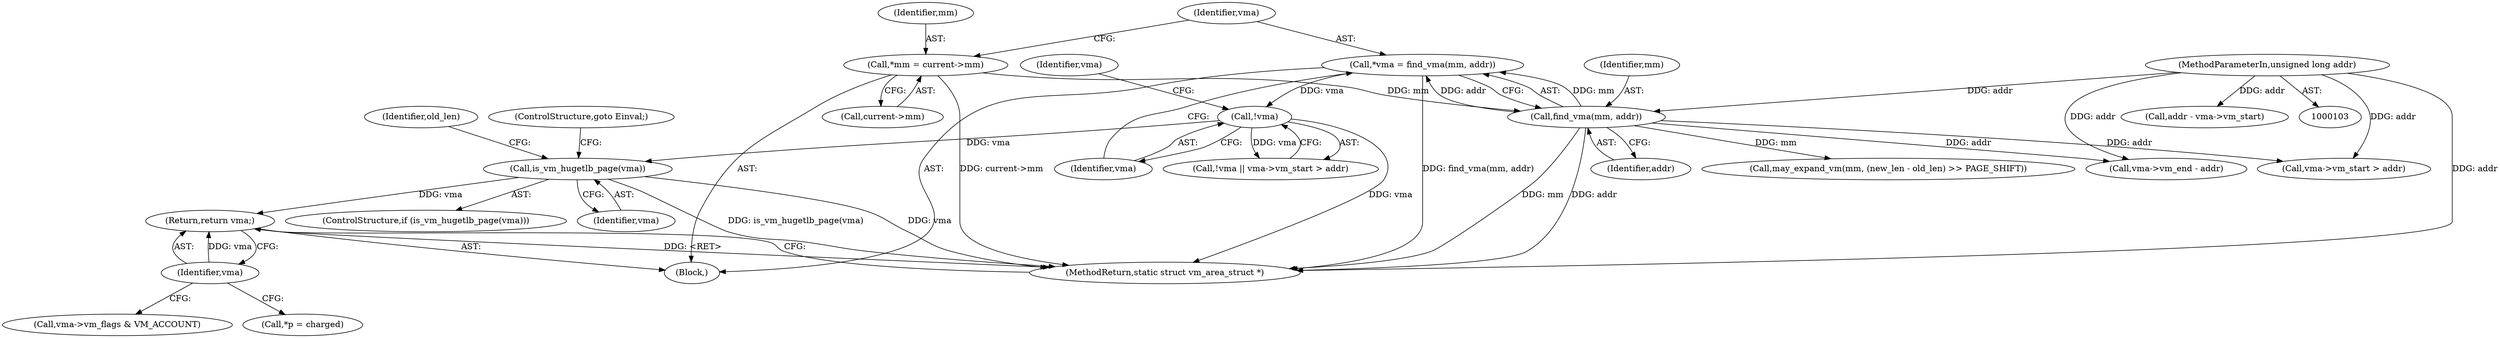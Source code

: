digraph "0_linux_982134ba62618c2d69fbbbd166d0a11ee3b7e3d8@pointer" {
"1000249" [label="(Return,return vma;)"];
"1000250" [label="(Identifier,vma)"];
"1000132" [label="(Call,is_vm_hugetlb_page(vma))"];
"1000123" [label="(Call,!vma)"];
"1000116" [label="(Call,*vma = find_vma(mm, addr))"];
"1000118" [label="(Call,find_vma(mm, addr))"];
"1000110" [label="(Call,*mm = current->mm)"];
"1000104" [label="(MethodParameterIn,unsigned long addr)"];
"1000249" [label="(Return,return vma;)"];
"1000162" [label="(Call,addr - vma->vm_start)"];
"1000117" [label="(Identifier,vma)"];
"1000119" [label="(Identifier,mm)"];
"1000138" [label="(Call,vma->vm_end - addr)"];
"1000110" [label="(Call,*mm = current->mm)"];
"1000108" [label="(Block,)"];
"1000123" [label="(Call,!vma)"];
"1000227" [label="(Call,vma->vm_flags & VM_ACCOUNT)"];
"1000118" [label="(Call,find_vma(mm, addr))"];
"1000111" [label="(Identifier,mm)"];
"1000112" [label="(Call,current->mm)"];
"1000131" [label="(ControlStructure,if (is_vm_hugetlb_page(vma)))"];
"1000133" [label="(Identifier,vma)"];
"1000134" [label="(ControlStructure,goto Einval;)"];
"1000122" [label="(Call,!vma || vma->vm_start > addr)"];
"1000104" [label="(MethodParameterIn,unsigned long addr)"];
"1000271" [label="(MethodReturn,static struct vm_area_struct *)"];
"1000132" [label="(Call,is_vm_hugetlb_page(vma))"];
"1000125" [label="(Call,vma->vm_start > addr)"];
"1000116" [label="(Call,*vma = find_vma(mm, addr))"];
"1000120" [label="(Identifier,addr)"];
"1000137" [label="(Identifier,old_len)"];
"1000127" [label="(Identifier,vma)"];
"1000250" [label="(Identifier,vma)"];
"1000245" [label="(Call,*p = charged)"];
"1000218" [label="(Call,may_expand_vm(mm, (new_len - old_len) >> PAGE_SHIFT))"];
"1000124" [label="(Identifier,vma)"];
"1000249" -> "1000108"  [label="AST: "];
"1000249" -> "1000250"  [label="CFG: "];
"1000250" -> "1000249"  [label="AST: "];
"1000271" -> "1000249"  [label="CFG: "];
"1000249" -> "1000271"  [label="DDG: <RET>"];
"1000250" -> "1000249"  [label="DDG: vma"];
"1000132" -> "1000249"  [label="DDG: vma"];
"1000250" -> "1000245"  [label="CFG: "];
"1000250" -> "1000227"  [label="CFG: "];
"1000132" -> "1000131"  [label="AST: "];
"1000132" -> "1000133"  [label="CFG: "];
"1000133" -> "1000132"  [label="AST: "];
"1000134" -> "1000132"  [label="CFG: "];
"1000137" -> "1000132"  [label="CFG: "];
"1000132" -> "1000271"  [label="DDG: is_vm_hugetlb_page(vma)"];
"1000132" -> "1000271"  [label="DDG: vma"];
"1000123" -> "1000132"  [label="DDG: vma"];
"1000123" -> "1000122"  [label="AST: "];
"1000123" -> "1000124"  [label="CFG: "];
"1000124" -> "1000123"  [label="AST: "];
"1000127" -> "1000123"  [label="CFG: "];
"1000122" -> "1000123"  [label="CFG: "];
"1000123" -> "1000271"  [label="DDG: vma"];
"1000123" -> "1000122"  [label="DDG: vma"];
"1000116" -> "1000123"  [label="DDG: vma"];
"1000116" -> "1000108"  [label="AST: "];
"1000116" -> "1000118"  [label="CFG: "];
"1000117" -> "1000116"  [label="AST: "];
"1000118" -> "1000116"  [label="AST: "];
"1000124" -> "1000116"  [label="CFG: "];
"1000116" -> "1000271"  [label="DDG: find_vma(mm, addr)"];
"1000118" -> "1000116"  [label="DDG: mm"];
"1000118" -> "1000116"  [label="DDG: addr"];
"1000118" -> "1000120"  [label="CFG: "];
"1000119" -> "1000118"  [label="AST: "];
"1000120" -> "1000118"  [label="AST: "];
"1000118" -> "1000271"  [label="DDG: addr"];
"1000118" -> "1000271"  [label="DDG: mm"];
"1000110" -> "1000118"  [label="DDG: mm"];
"1000104" -> "1000118"  [label="DDG: addr"];
"1000118" -> "1000125"  [label="DDG: addr"];
"1000118" -> "1000138"  [label="DDG: addr"];
"1000118" -> "1000218"  [label="DDG: mm"];
"1000110" -> "1000108"  [label="AST: "];
"1000110" -> "1000112"  [label="CFG: "];
"1000111" -> "1000110"  [label="AST: "];
"1000112" -> "1000110"  [label="AST: "];
"1000117" -> "1000110"  [label="CFG: "];
"1000110" -> "1000271"  [label="DDG: current->mm"];
"1000104" -> "1000103"  [label="AST: "];
"1000104" -> "1000271"  [label="DDG: addr"];
"1000104" -> "1000125"  [label="DDG: addr"];
"1000104" -> "1000138"  [label="DDG: addr"];
"1000104" -> "1000162"  [label="DDG: addr"];
}
